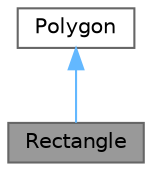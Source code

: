 digraph "Rectangle"
{
 // LATEX_PDF_SIZE
  bgcolor="transparent";
  edge [fontname=Helvetica,fontsize=10,labelfontname=Helvetica,labelfontsize=10];
  node [fontname=Helvetica,fontsize=10,shape=box,height=0.2,width=0.4];
  Node1 [label="Rectangle",height=0.2,width=0.4,color="gray40", fillcolor="grey60", style="filled", fontcolor="black",tooltip="to manage an object with the shape of a rectangle"];
  Node2 -> Node1 [dir="back",color="steelblue1",style="solid"];
  Node2 [label="Polygon",height=0.2,width=0.4,color="gray40", fillcolor="white", style="filled",URL="$class_polygon.html",tooltip="an abstract base class for polygons"];
}
